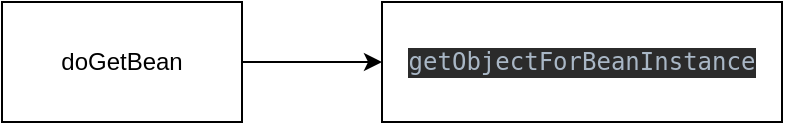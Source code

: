 <mxfile version="20.5.3" type="embed"><diagram id="7oDORZiDYAR0e0F16EpZ" name="Page-1"><mxGraphModel dx="581" dy="661" grid="1" gridSize="10" guides="1" tooltips="1" connect="1" arrows="1" fold="1" page="1" pageScale="1" pageWidth="850" pageHeight="1100" math="0" shadow="0"><root><mxCell id="0"/><mxCell id="1" parent="0"/><mxCell id="4" style="edgeStyle=orthogonalEdgeStyle;rounded=0;orthogonalLoop=1;jettySize=auto;html=1;exitX=1;exitY=0.5;exitDx=0;exitDy=0;entryX=0;entryY=0.5;entryDx=0;entryDy=0;" edge="1" parent="1" source="2" target="3"><mxGeometry relative="1" as="geometry"/></mxCell><mxCell id="2" value="doGetBean" style="rounded=0;whiteSpace=wrap;html=1;" vertex="1" parent="1"><mxGeometry x="10" y="60" width="120" height="60" as="geometry"/></mxCell><mxCell id="3" value="&lt;pre style=&quot;background-color: rgb(43, 43, 43); font-family: &amp;quot;JetBrains Mono&amp;quot;, monospace; font-size: 9pt;&quot;&gt;&lt;p style=&quot;font-size: 9pt; font-family: &amp;quot;JetBrains Mono&amp;quot;, monospace;&quot;&gt;&lt;font color=&quot;#a9b7c6&quot;&gt;getObjectForBeanInstance&lt;/font&gt;&lt;/p&gt;&lt;/pre&gt;" style="rounded=0;whiteSpace=wrap;html=1;" vertex="1" parent="1"><mxGeometry x="200" y="60" width="200" height="60" as="geometry"/></mxCell></root></mxGraphModel></diagram></mxfile>